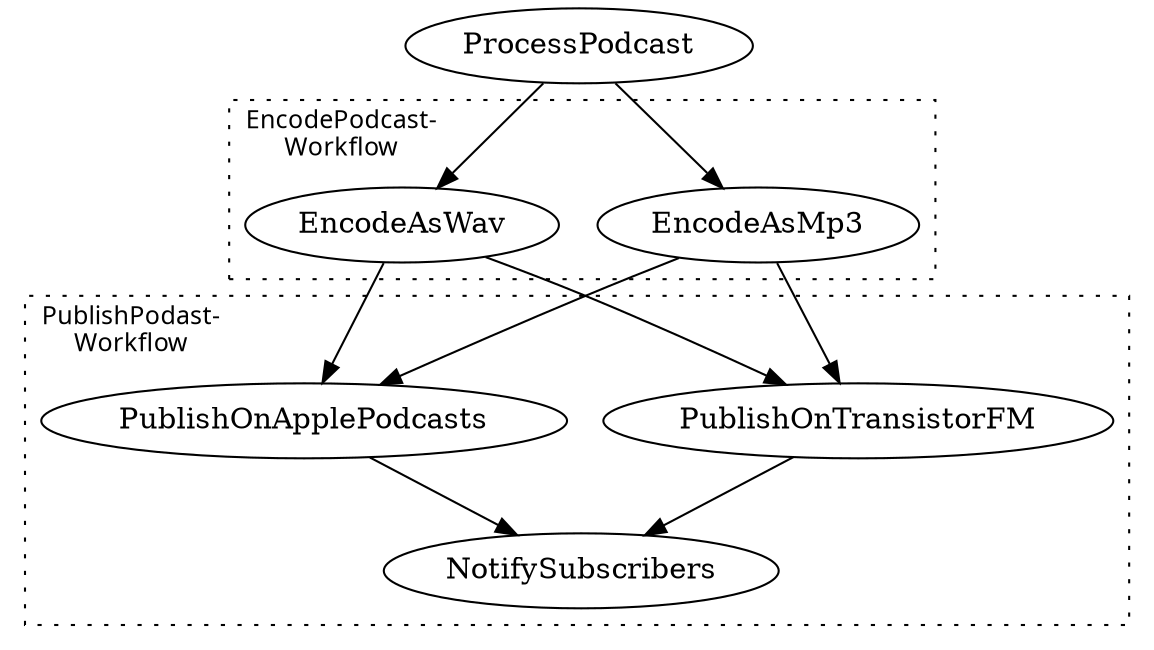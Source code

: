 digraph G {
    ProcessPodcast -> EncodeAsMp3;
    ProcessPodcast -> EncodeAsWav;

    subgraph cluster_publish {
        label="PublishPodast-\nWorkflow";
        graph[style="dotted", labelloc="t", labeljust="l", fontsize="12", fontname="sans-serif"]

        PublishOnTransistorFM; PublishOnApplePodcasts NotifySubscribers;

        PublishOnTransistorFM -> NotifySubscribers;
        PublishOnApplePodcasts -> NotifySubscribers;
    }

    subgraph cluster_encode {
        label="EncodePodcast-\nWorkflow";
        graph[style="dotted", labeljust="l", labelloc="t", fontsize="12", fontname="sans-serif"]

        EncodeAsWav; EncodeAsWav;

        EncodeAsMp3 -> PublishOnApplePodcasts;
        EncodeAsMp3 -> PublishOnTransistorFM;
        EncodeAsWav -> PublishOnApplePodcasts;
        EncodeAsWav -> PublishOnTransistorFM;
    }
}